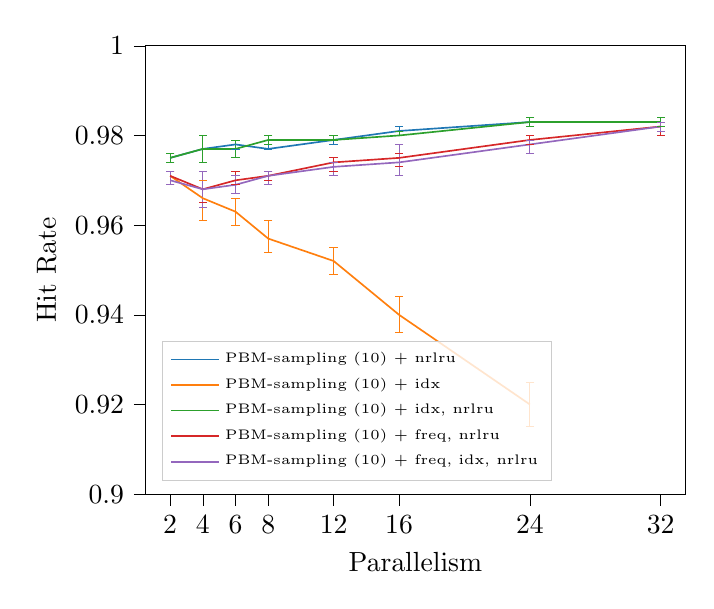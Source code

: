 % This file was created with tikzplotlib v0.10.1.
\begin{tikzpicture}

\definecolor{crimson2143940}{RGB}{214,39,40}
\definecolor{darkgray176}{RGB}{176,176,176}
\definecolor{darkorange25512714}{RGB}{255,127,14}
\definecolor{forestgreen4416044}{RGB}{44,160,44}
\definecolor{lightgray204}{RGB}{204,204,204}
\definecolor{mediumpurple148103189}{RGB}{148,103,189}
\definecolor{steelblue31119180}{RGB}{31,119,180}

\begin{axis}[
legend cell align={left},
legend style={
  font=\tiny,
  fill opacity=0.8,
  draw opacity=1,
  text opacity=1,
  at={(0.03,0.03)},
  anchor=south west,
  draw=lightgray204
},
tick align=outside,
tick pos=left,
%title={Hit rate vs parallelism - Sequential index scans EXTRAS},
x grid style={darkgray176},
xlabel={Parallelism},
xtick=data,
xmin=0.5, xmax=33.5,
xtick style={color=black},
y grid style={darkgray176},
ylabel={Hit Rate},
ymin=0.9, ymax=1,
ytick style={color=black}
]
\path [draw=steelblue31119180, line width=0.3px]
(axis cs:2,0.974)
--(axis cs:2,0.976);

\path [draw=steelblue31119180, line width=0.3px]
(axis cs:4,0.974)
--(axis cs:4,0.98);

\path [draw=steelblue31119180, line width=0.3px]
(axis cs:6,0.977)
--(axis cs:6,0.978);

\path [draw=steelblue31119180, line width=0.3px]
(axis cs:8,0.977)
--(axis cs:8,0.978);

\path [draw=steelblue31119180, line width=0.3px]
(axis cs:12,0.978)
--(axis cs:12,0.98);

\path [draw=steelblue31119180, line width=0.3px]
(axis cs:16,0.98)
--(axis cs:16,0.982);

\path [draw=steelblue31119180, line width=0.3px]
(axis cs:24,0.982)
--(axis cs:24,0.984);

\path [draw=steelblue31119180, line width=0.3px]
(axis cs:32,0.982)
--(axis cs:32,0.984);

\addplot [line width=0.3px, steelblue31119180, mark=-, mark size=1.5, mark options={solid}, only marks, forget plot]
table {%
2 0.974
4 0.974
6 0.977
8 0.977
12 0.978
16 0.98
24 0.982
32 0.982
};
\addplot [line width=0.3px, steelblue31119180, mark=-, mark size=1.5, mark options={solid}, only marks, forget plot]
table {%
2 0.976
4 0.98
6 0.978
8 0.978
12 0.98
16 0.982
24 0.984
32 0.984
};
\path [draw=darkorange25512714, line width=0.3px]
(axis cs:2,0.969)
--(axis cs:2,0.972);

\path [draw=darkorange25512714, line width=0.3px]
(axis cs:4,0.961)
--(axis cs:4,0.97);

\path [draw=darkorange25512714, line width=0.3px]
(axis cs:6,0.96)
--(axis cs:6,0.966);

\path [draw=darkorange25512714, line width=0.3px]
(axis cs:8,0.954)
--(axis cs:8,0.961);

\path [draw=darkorange25512714, line width=0.3px]
(axis cs:12,0.949)
--(axis cs:12,0.955);

\path [draw=darkorange25512714, line width=0.3px]
(axis cs:16,0.936)
--(axis cs:16,0.944);

\path [draw=darkorange25512714, line width=0.3px]
(axis cs:24,0.915)
--(axis cs:24,0.925);

\addplot [line width=0.3px, darkorange25512714, mark=-, mark size=1.5, mark options={solid}, only marks, forget plot]
table {%
2 0.969
4 0.961
6 0.96
8 0.954
12 0.949
16 0.936
24 0.915
};
\addplot [line width=0.3px, darkorange25512714, mark=-, mark size=1.5, mark options={solid}, only marks, forget plot]
table {%
2 0.972
4 0.97
6 0.966
8 0.961
12 0.955
16 0.944
24 0.925
};
\path [draw=forestgreen4416044, line width=0.3px]
(axis cs:2,0.974)
--(axis cs:2,0.976);

\path [draw=forestgreen4416044, line width=0.3px]
(axis cs:4,0.974)
--(axis cs:4,0.98);

\path [draw=forestgreen4416044, line width=0.3px]
(axis cs:6,0.975)
--(axis cs:6,0.979);

\path [draw=forestgreen4416044, line width=0.3px]
(axis cs:8,0.978)
--(axis cs:8,0.98);

\path [draw=forestgreen4416044, line width=0.3px]
(axis cs:12,0.979)
--(axis cs:12,0.98);

\path [draw=forestgreen4416044, line width=0.3px]
(axis cs:16,0.98)
--(axis cs:16,0.981);

\path [draw=forestgreen4416044, line width=0.3px]
(axis cs:24,0.982)
--(axis cs:24,0.984);

\path [draw=forestgreen4416044, line width=0.3px]
(axis cs:32,0.982)
--(axis cs:32,0.984);

\addplot [line width=0.3px, forestgreen4416044, mark=-, mark size=1.5, mark options={solid}, only marks, forget plot]
table {%
2 0.974
4 0.974
6 0.975
8 0.978
12 0.979
16 0.98
24 0.982
32 0.982
};
\addplot [line width=0.3px, forestgreen4416044, mark=-, mark size=1.5, mark options={solid}, only marks, forget plot]
table {%
2 0.976
4 0.98
6 0.979
8 0.98
12 0.98
16 0.981
24 0.984
32 0.984
};
\path [draw=crimson2143940, line width=0.3px]
(axis cs:2,0.969)
--(axis cs:2,0.972);

\path [draw=crimson2143940, line width=0.3px]
(axis cs:4,0.965)
--(axis cs:4,0.972);

\path [draw=crimson2143940, line width=0.3px]
(axis cs:6,0.969)
--(axis cs:6,0.972);

\path [draw=crimson2143940, line width=0.3px]
(axis cs:8,0.97)
--(axis cs:8,0.972);

\path [draw=crimson2143940, line width=0.3px]
(axis cs:12,0.972)
--(axis cs:12,0.975);

\path [draw=crimson2143940, line width=0.3px]
(axis cs:16,0.973)
--(axis cs:16,0.976);

\path [draw=crimson2143940, line width=0.3px]
(axis cs:24,0.978)
--(axis cs:24,0.98);

\path [draw=crimson2143940, line width=0.3px]
(axis cs:32,0.98)
--(axis cs:32,0.983);

\addplot [line width=0.3px, crimson2143940, mark=-, mark size=1.5, mark options={solid}, only marks, forget plot]
table {%
2 0.969
4 0.965
6 0.969
8 0.97
12 0.972
16 0.973
24 0.978
32 0.98
};
\addplot [line width=0.3px, crimson2143940, mark=-, mark size=1.5, mark options={solid}, only marks, forget plot]
table {%
2 0.972
4 0.972
6 0.972
8 0.972
12 0.975
16 0.976
24 0.98
32 0.983
};
\path [draw=mediumpurple148103189, line width=0.3px]
(axis cs:2,0.969)
--(axis cs:2,0.972);

\path [draw=mediumpurple148103189, line width=0.3px]
(axis cs:4,0.964)
--(axis cs:4,0.972);

\path [draw=mediumpurple148103189, line width=0.3px]
(axis cs:6,0.967)
--(axis cs:6,0.971);

\path [draw=mediumpurple148103189, line width=0.3px]
(axis cs:8,0.969)
--(axis cs:8,0.972);

\path [draw=mediumpurple148103189, line width=0.3px]
(axis cs:12,0.971)
--(axis cs:12,0.974);

\path [draw=mediumpurple148103189, line width=0.3px]
(axis cs:16,0.971)
--(axis cs:16,0.978);

\path [draw=mediumpurple148103189, line width=0.3px]
(axis cs:24,0.976)
--(axis cs:24,0.979);

\path [draw=mediumpurple148103189, line width=0.3px]
(axis cs:32,0.981)
--(axis cs:32,0.983);

\addplot [line width=0.3px, mediumpurple148103189, mark=-, mark size=1.5, mark options={solid}, only marks, forget plot]
table {%
2 0.969
4 0.964
6 0.967
8 0.969
12 0.971
16 0.971
24 0.976
32 0.981
};
\addplot [line width=0.3px, mediumpurple148103189, mark=-, mark size=1.5, mark options={solid}, only marks, forget plot]
table {%
2 0.972
4 0.972
6 0.971
8 0.972
12 0.974
16 0.978
24 0.979
32 0.983
};
\addplot [semithick, steelblue31119180]
table {%
2 0.975
4 0.977
6 0.978
8 0.977
12 0.979
16 0.981
24 0.983
32 0.983
};
\addlegendentry{PBM-sampling (10) + nrlru}
\addplot [semithick, darkorange25512714]
table {%
2 0.971
4 0.966
6 0.963
8 0.957
12 0.952
16 0.94
24 0.92
};
\addlegendentry{PBM-sampling (10) + idx}
\addplot [semithick, forestgreen4416044]
table {%
2 0.975
4 0.977
6 0.977
8 0.979
12 0.979
16 0.98
24 0.983
32 0.983
};
\addlegendentry{PBM-sampling (10) + idx, nrlru}
\addplot [semithick, crimson2143940]
table {%
2 0.971
4 0.968
6 0.97
8 0.971
12 0.974
16 0.975
24 0.979
32 0.982
};
\addlegendentry{PBM-sampling (10) + freq, nrlru}
\addplot [semithick, mediumpurple148103189]
table {%
2 0.97
4 0.968
6 0.969
8 0.971
12 0.973
16 0.974
24 0.978
32 0.982
};
\addlegendentry{PBM-sampling (10) + freq, idx, nrlru}
\end{axis}

\end{tikzpicture}
